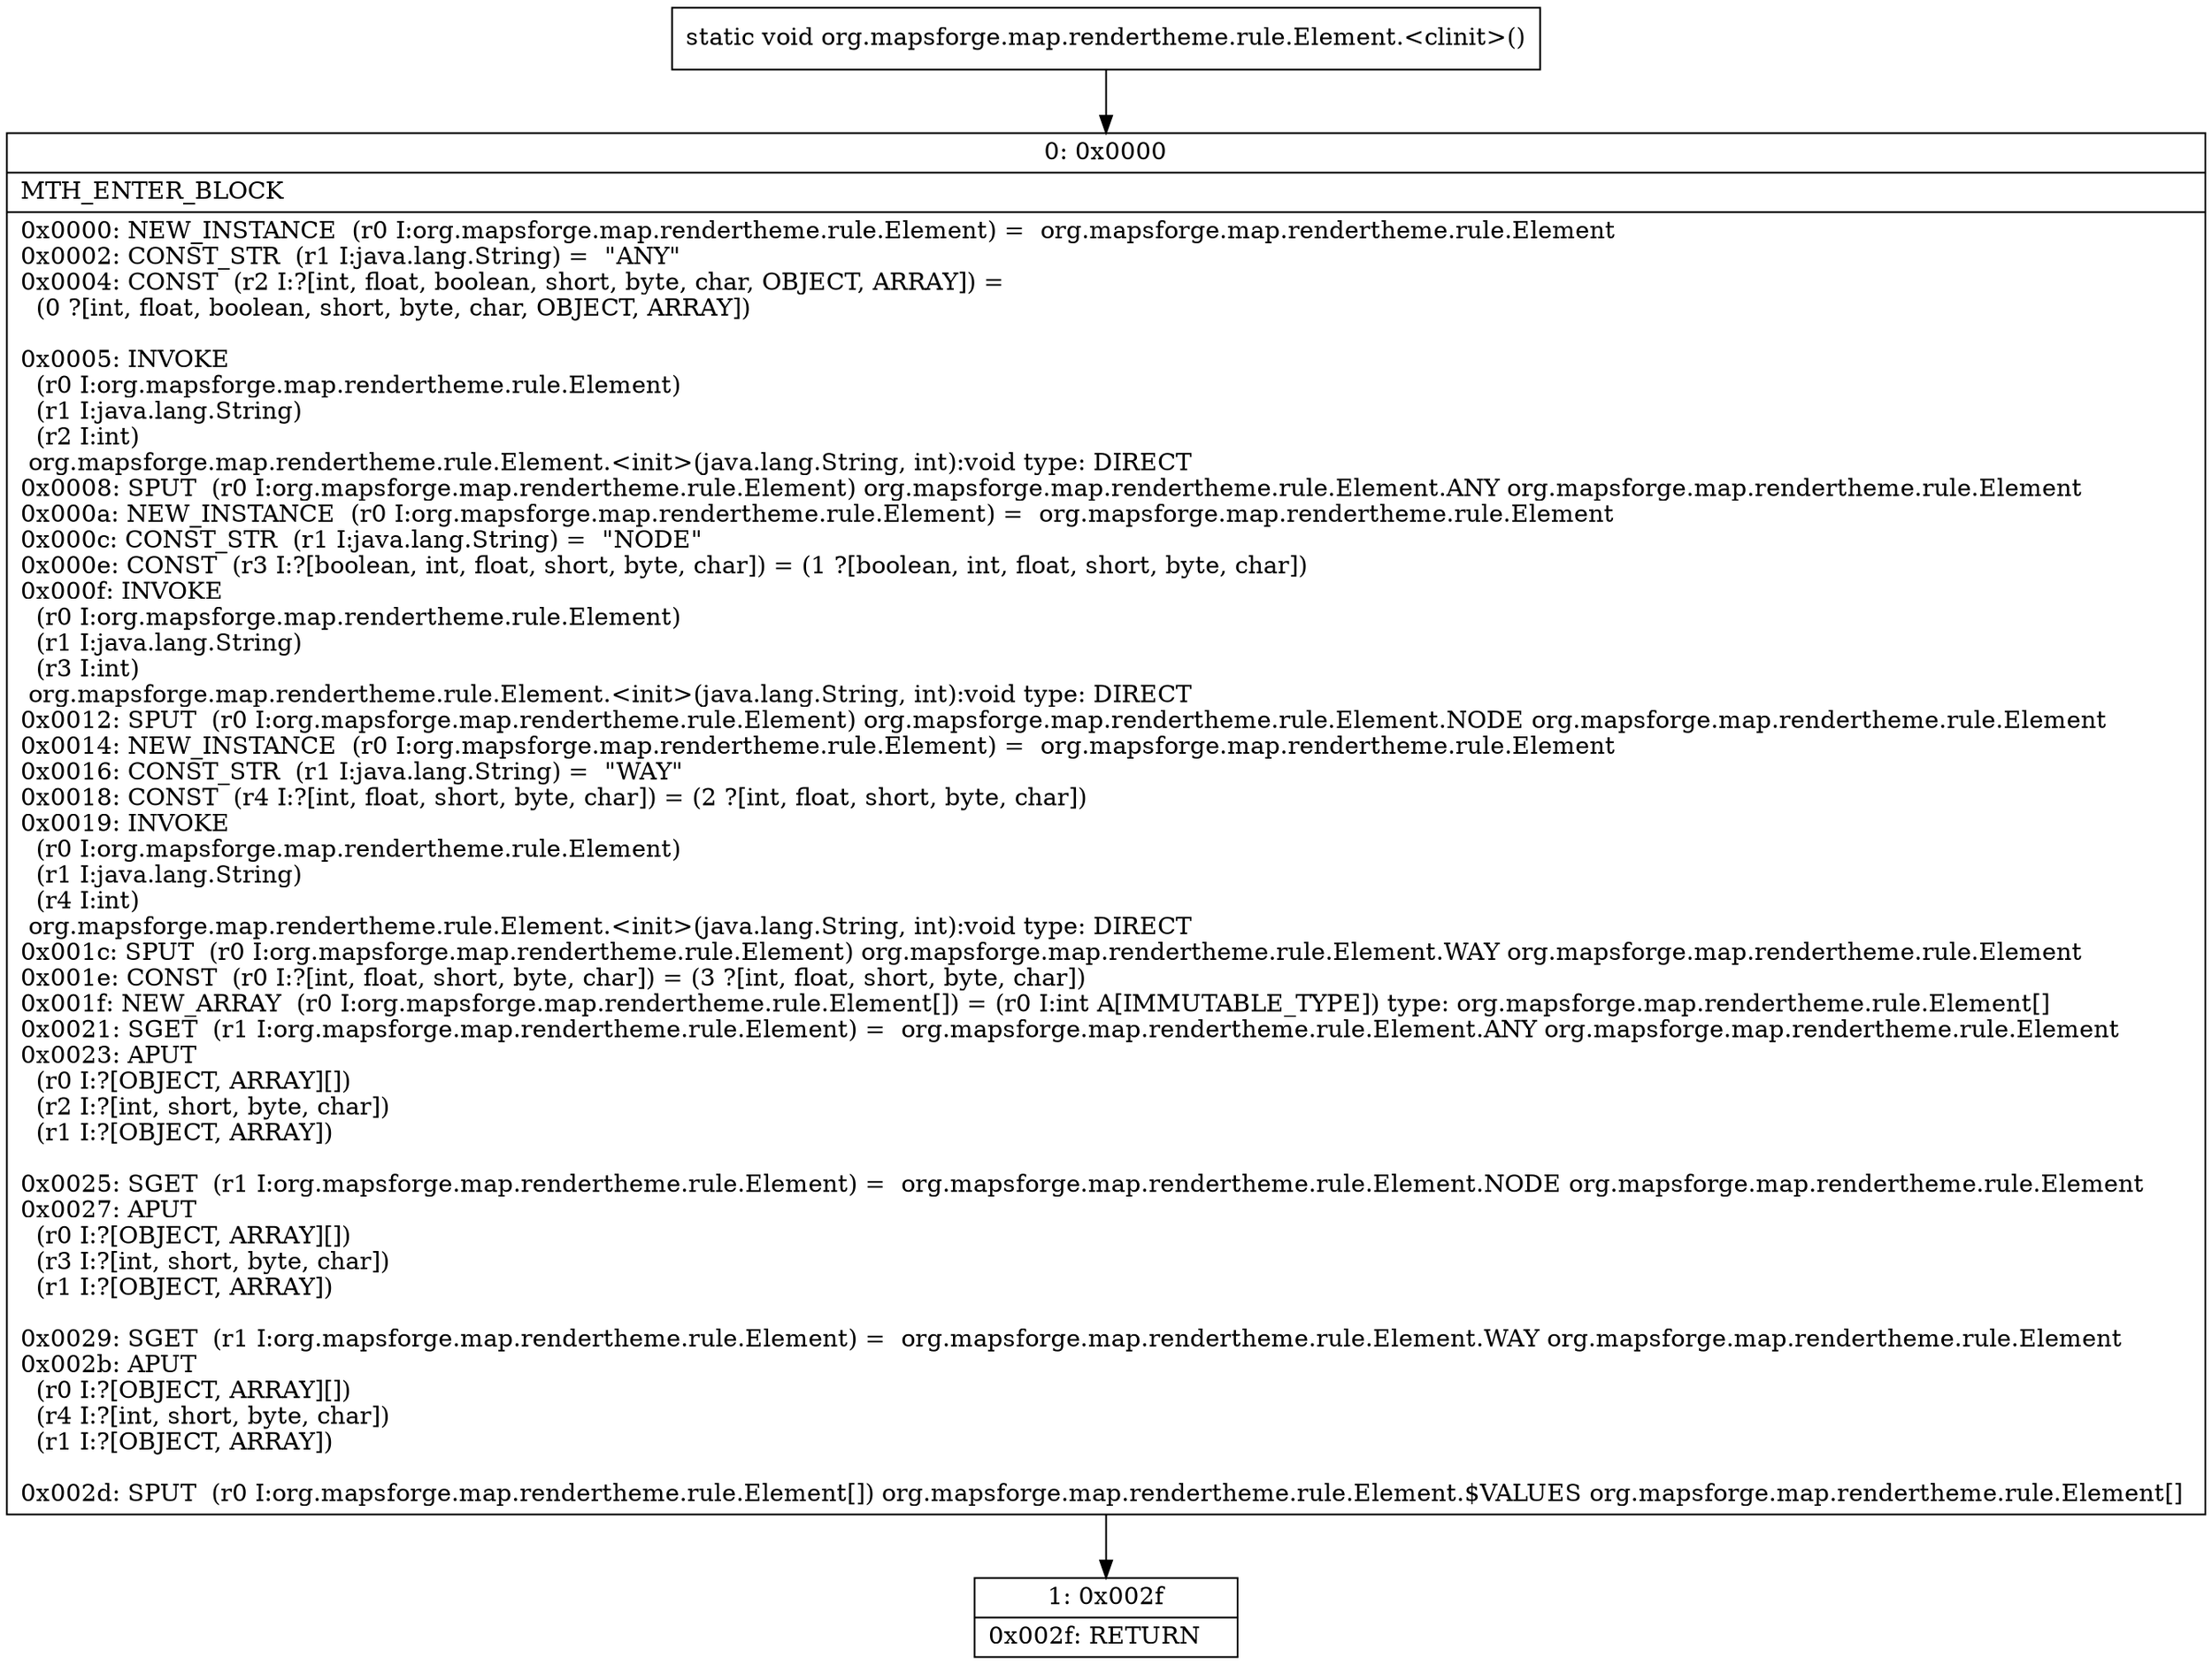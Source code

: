 digraph "CFG fororg.mapsforge.map.rendertheme.rule.Element.\<clinit\>()V" {
Node_0 [shape=record,label="{0\:\ 0x0000|MTH_ENTER_BLOCK\l|0x0000: NEW_INSTANCE  (r0 I:org.mapsforge.map.rendertheme.rule.Element) =  org.mapsforge.map.rendertheme.rule.Element \l0x0002: CONST_STR  (r1 I:java.lang.String) =  \"ANY\" \l0x0004: CONST  (r2 I:?[int, float, boolean, short, byte, char, OBJECT, ARRAY]) = \l  (0 ?[int, float, boolean, short, byte, char, OBJECT, ARRAY])\l \l0x0005: INVOKE  \l  (r0 I:org.mapsforge.map.rendertheme.rule.Element)\l  (r1 I:java.lang.String)\l  (r2 I:int)\l org.mapsforge.map.rendertheme.rule.Element.\<init\>(java.lang.String, int):void type: DIRECT \l0x0008: SPUT  (r0 I:org.mapsforge.map.rendertheme.rule.Element) org.mapsforge.map.rendertheme.rule.Element.ANY org.mapsforge.map.rendertheme.rule.Element \l0x000a: NEW_INSTANCE  (r0 I:org.mapsforge.map.rendertheme.rule.Element) =  org.mapsforge.map.rendertheme.rule.Element \l0x000c: CONST_STR  (r1 I:java.lang.String) =  \"NODE\" \l0x000e: CONST  (r3 I:?[boolean, int, float, short, byte, char]) = (1 ?[boolean, int, float, short, byte, char]) \l0x000f: INVOKE  \l  (r0 I:org.mapsforge.map.rendertheme.rule.Element)\l  (r1 I:java.lang.String)\l  (r3 I:int)\l org.mapsforge.map.rendertheme.rule.Element.\<init\>(java.lang.String, int):void type: DIRECT \l0x0012: SPUT  (r0 I:org.mapsforge.map.rendertheme.rule.Element) org.mapsforge.map.rendertheme.rule.Element.NODE org.mapsforge.map.rendertheme.rule.Element \l0x0014: NEW_INSTANCE  (r0 I:org.mapsforge.map.rendertheme.rule.Element) =  org.mapsforge.map.rendertheme.rule.Element \l0x0016: CONST_STR  (r1 I:java.lang.String) =  \"WAY\" \l0x0018: CONST  (r4 I:?[int, float, short, byte, char]) = (2 ?[int, float, short, byte, char]) \l0x0019: INVOKE  \l  (r0 I:org.mapsforge.map.rendertheme.rule.Element)\l  (r1 I:java.lang.String)\l  (r4 I:int)\l org.mapsforge.map.rendertheme.rule.Element.\<init\>(java.lang.String, int):void type: DIRECT \l0x001c: SPUT  (r0 I:org.mapsforge.map.rendertheme.rule.Element) org.mapsforge.map.rendertheme.rule.Element.WAY org.mapsforge.map.rendertheme.rule.Element \l0x001e: CONST  (r0 I:?[int, float, short, byte, char]) = (3 ?[int, float, short, byte, char]) \l0x001f: NEW_ARRAY  (r0 I:org.mapsforge.map.rendertheme.rule.Element[]) = (r0 I:int A[IMMUTABLE_TYPE]) type: org.mapsforge.map.rendertheme.rule.Element[] \l0x0021: SGET  (r1 I:org.mapsforge.map.rendertheme.rule.Element) =  org.mapsforge.map.rendertheme.rule.Element.ANY org.mapsforge.map.rendertheme.rule.Element \l0x0023: APUT  \l  (r0 I:?[OBJECT, ARRAY][])\l  (r2 I:?[int, short, byte, char])\l  (r1 I:?[OBJECT, ARRAY])\l \l0x0025: SGET  (r1 I:org.mapsforge.map.rendertheme.rule.Element) =  org.mapsforge.map.rendertheme.rule.Element.NODE org.mapsforge.map.rendertheme.rule.Element \l0x0027: APUT  \l  (r0 I:?[OBJECT, ARRAY][])\l  (r3 I:?[int, short, byte, char])\l  (r1 I:?[OBJECT, ARRAY])\l \l0x0029: SGET  (r1 I:org.mapsforge.map.rendertheme.rule.Element) =  org.mapsforge.map.rendertheme.rule.Element.WAY org.mapsforge.map.rendertheme.rule.Element \l0x002b: APUT  \l  (r0 I:?[OBJECT, ARRAY][])\l  (r4 I:?[int, short, byte, char])\l  (r1 I:?[OBJECT, ARRAY])\l \l0x002d: SPUT  (r0 I:org.mapsforge.map.rendertheme.rule.Element[]) org.mapsforge.map.rendertheme.rule.Element.$VALUES org.mapsforge.map.rendertheme.rule.Element[] \l}"];
Node_1 [shape=record,label="{1\:\ 0x002f|0x002f: RETURN   \l}"];
MethodNode[shape=record,label="{static void org.mapsforge.map.rendertheme.rule.Element.\<clinit\>() }"];
MethodNode -> Node_0;
Node_0 -> Node_1;
}

